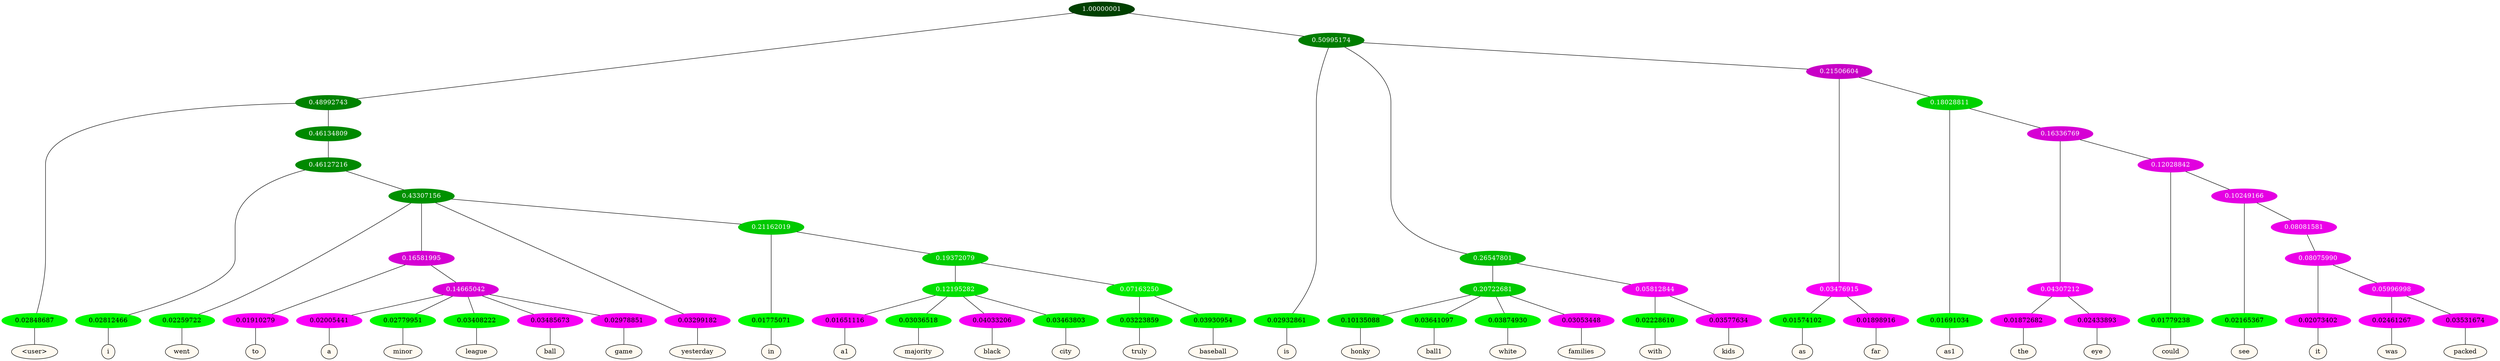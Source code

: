 graph {
	node [format=png height=0.15 nodesep=0.001 ordering=out overlap=prism overlap_scaling=0.01 ranksep=0.001 ratio=0.2 style=filled width=0.15]
	{
		rank=same
		a_w_3 [label="\<user\>" color=black fillcolor=floralwhite style="filled,solid"]
		a_w_13 [label=i color=black fillcolor=floralwhite style="filled,solid"]
		a_w_25 [label=went color=black fillcolor=floralwhite style="filled,solid"]
		a_w_31 [label=to color=black fillcolor=floralwhite style="filled,solid"]
		a_w_39 [label=a color=black fillcolor=floralwhite style="filled,solid"]
		a_w_40 [label=minor color=black fillcolor=floralwhite style="filled,solid"]
		a_w_41 [label=league color=black fillcolor=floralwhite style="filled,solid"]
		a_w_42 [label=ball color=black fillcolor=floralwhite style="filled,solid"]
		a_w_43 [label=game color=black fillcolor=floralwhite style="filled,solid"]
		a_w_27 [label=yesterday color=black fillcolor=floralwhite style="filled,solid"]
		a_w_33 [label=in color=black fillcolor=floralwhite style="filled,solid"]
		a_w_48 [label=a1 color=black fillcolor=floralwhite style="filled,solid"]
		a_w_49 [label=majority color=black fillcolor=floralwhite style="filled,solid"]
		a_w_50 [label=black color=black fillcolor=floralwhite style="filled,solid"]
		a_w_51 [label=city color=black fillcolor=floralwhite style="filled,solid"]
		a_w_52 [label=truly color=black fillcolor=floralwhite style="filled,solid"]
		a_w_53 [label=baseball color=black fillcolor=floralwhite style="filled,solid"]
		a_w_5 [label=is color=black fillcolor=floralwhite style="filled,solid"]
		a_w_15 [label=honky color=black fillcolor=floralwhite style="filled,solid"]
		a_w_16 [label=ball1 color=black fillcolor=floralwhite style="filled,solid"]
		a_w_17 [label=white color=black fillcolor=floralwhite style="filled,solid"]
		a_w_18 [label=families color=black fillcolor=floralwhite style="filled,solid"]
		a_w_19 [label=with color=black fillcolor=floralwhite style="filled,solid"]
		a_w_20 [label=kids color=black fillcolor=floralwhite style="filled,solid"]
		a_w_21 [label=as color=black fillcolor=floralwhite style="filled,solid"]
		a_w_22 [label=far color=black fillcolor=floralwhite style="filled,solid"]
		a_w_23 [label=as1 color=black fillcolor=floralwhite style="filled,solid"]
		a_w_35 [label=the color=black fillcolor=floralwhite style="filled,solid"]
		a_w_36 [label=eye color=black fillcolor=floralwhite style="filled,solid"]
		a_w_37 [label=could color=black fillcolor=floralwhite style="filled,solid"]
		a_w_46 [label=see color=black fillcolor=floralwhite style="filled,solid"]
		a_w_55 [label=it color=black fillcolor=floralwhite style="filled,solid"]
		a_w_57 [label=was color=black fillcolor=floralwhite style="filled,solid"]
		a_w_58 [label=packed color=black fillcolor=floralwhite style="filled,solid"]
	}
	a_n_3 -- a_w_3
	a_n_13 -- a_w_13
	a_n_25 -- a_w_25
	a_n_31 -- a_w_31
	a_n_39 -- a_w_39
	a_n_40 -- a_w_40
	a_n_41 -- a_w_41
	a_n_42 -- a_w_42
	a_n_43 -- a_w_43
	a_n_27 -- a_w_27
	a_n_33 -- a_w_33
	a_n_48 -- a_w_48
	a_n_49 -- a_w_49
	a_n_50 -- a_w_50
	a_n_51 -- a_w_51
	a_n_52 -- a_w_52
	a_n_53 -- a_w_53
	a_n_5 -- a_w_5
	a_n_15 -- a_w_15
	a_n_16 -- a_w_16
	a_n_17 -- a_w_17
	a_n_18 -- a_w_18
	a_n_19 -- a_w_19
	a_n_20 -- a_w_20
	a_n_21 -- a_w_21
	a_n_22 -- a_w_22
	a_n_23 -- a_w_23
	a_n_35 -- a_w_35
	a_n_36 -- a_w_36
	a_n_37 -- a_w_37
	a_n_46 -- a_w_46
	a_n_55 -- a_w_55
	a_n_57 -- a_w_57
	a_n_58 -- a_w_58
	{
		rank=same
		a_n_3 [label=0.02848687 color="0.334 1.000 0.972" fontcolor=black]
		a_n_13 [label=0.02812466 color="0.334 1.000 0.972" fontcolor=black]
		a_n_25 [label=0.02259722 color="0.334 1.000 0.977" fontcolor=black]
		a_n_31 [label=0.01910279 color="0.835 1.000 0.981" fontcolor=black]
		a_n_39 [label=0.02005441 color="0.835 1.000 0.980" fontcolor=black]
		a_n_40 [label=0.02779951 color="0.334 1.000 0.972" fontcolor=black]
		a_n_41 [label=0.03408222 color="0.334 1.000 0.966" fontcolor=black]
		a_n_42 [label=0.03485673 color="0.835 1.000 0.965" fontcolor=black]
		a_n_43 [label=0.02978851 color="0.835 1.000 0.970" fontcolor=black]
		a_n_27 [label=0.03299182 color="0.835 1.000 0.967" fontcolor=black]
		a_n_33 [label=0.01775071 color="0.334 1.000 0.982" fontcolor=black]
		a_n_48 [label=0.01651116 color="0.835 1.000 0.983" fontcolor=black]
		a_n_49 [label=0.03036518 color="0.334 1.000 0.970" fontcolor=black]
		a_n_50 [label=0.04033206 color="0.835 1.000 0.960" fontcolor=black]
		a_n_51 [label=0.03463803 color="0.334 1.000 0.965" fontcolor=black]
		a_n_52 [label=0.03223859 color="0.334 1.000 0.968" fontcolor=black]
		a_n_53 [label=0.03930954 color="0.334 1.000 0.961" fontcolor=black]
		a_n_5 [label=0.02932861 color="0.334 1.000 0.971" fontcolor=black]
		a_n_15 [label=0.10135088 color="0.334 1.000 0.899" fontcolor=black]
		a_n_16 [label=0.03641097 color="0.334 1.000 0.964" fontcolor=black]
		a_n_17 [label=0.03874930 color="0.334 1.000 0.961" fontcolor=black]
		a_n_18 [label=0.03053448 color="0.835 1.000 0.969" fontcolor=black]
		a_n_19 [label=0.02228610 color="0.334 1.000 0.978" fontcolor=black]
		a_n_20 [label=0.03577634 color="0.835 1.000 0.964" fontcolor=black]
		a_n_21 [label=0.01574102 color="0.334 1.000 0.984" fontcolor=black]
		a_n_22 [label=0.01898916 color="0.835 1.000 0.981" fontcolor=black]
		a_n_23 [label=0.01691034 color="0.334 1.000 0.983" fontcolor=black]
		a_n_35 [label=0.01872682 color="0.835 1.000 0.981" fontcolor=black]
		a_n_36 [label=0.02433893 color="0.835 1.000 0.976" fontcolor=black]
		a_n_37 [label=0.01779238 color="0.334 1.000 0.982" fontcolor=black]
		a_n_46 [label=0.02165367 color="0.334 1.000 0.978" fontcolor=black]
		a_n_55 [label=0.02073402 color="0.835 1.000 0.979" fontcolor=black]
		a_n_57 [label=0.02461267 color="0.835 1.000 0.975" fontcolor=black]
		a_n_58 [label=0.03531674 color="0.835 1.000 0.965" fontcolor=black]
	}
	a_n_0 [label=1.00000001 color="0.334 1.000 0.250" fontcolor=grey99]
	a_n_1 [label=0.48992743 color="0.334 1.000 0.510" fontcolor=grey99]
	a_n_0 -- a_n_1
	a_n_2 [label=0.50995174 color="0.334 1.000 0.490" fontcolor=grey99]
	a_n_0 -- a_n_2
	a_n_1 -- a_n_3
	a_n_4 [label=0.46134809 color="0.334 1.000 0.539" fontcolor=grey99]
	a_n_1 -- a_n_4
	a_n_2 -- a_n_5
	a_n_6 [label=0.26547801 color="0.334 1.000 0.735" fontcolor=grey99]
	a_n_2 -- a_n_6
	a_n_7 [label=0.21506604 color="0.835 1.000 0.785" fontcolor=grey99]
	a_n_2 -- a_n_7
	a_n_8 [label=0.46127216 color="0.334 1.000 0.539" fontcolor=grey99]
	a_n_4 -- a_n_8
	a_n_9 [label=0.20722681 color="0.334 1.000 0.793" fontcolor=grey99]
	a_n_6 -- a_n_9
	a_n_10 [label=0.05812844 color="0.835 1.000 0.942" fontcolor=grey99]
	a_n_6 -- a_n_10
	a_n_11 [label=0.03476915 color="0.835 1.000 0.965" fontcolor=grey99]
	a_n_7 -- a_n_11
	a_n_12 [label=0.18028811 color="0.334 1.000 0.820" fontcolor=grey99]
	a_n_7 -- a_n_12
	a_n_8 -- a_n_13
	a_n_14 [label=0.43307156 color="0.334 1.000 0.567" fontcolor=grey99]
	a_n_8 -- a_n_14
	a_n_9 -- a_n_15
	a_n_9 -- a_n_16
	a_n_9 -- a_n_17
	a_n_9 -- a_n_18
	a_n_10 -- a_n_19
	a_n_10 -- a_n_20
	a_n_11 -- a_n_21
	a_n_11 -- a_n_22
	a_n_12 -- a_n_23
	a_n_24 [label=0.16336769 color="0.835 1.000 0.837" fontcolor=grey99]
	a_n_12 -- a_n_24
	a_n_14 -- a_n_25
	a_n_26 [label=0.16581995 color="0.835 1.000 0.834" fontcolor=grey99]
	a_n_14 -- a_n_26
	a_n_14 -- a_n_27
	a_n_28 [label=0.21162019 color="0.334 1.000 0.788" fontcolor=grey99]
	a_n_14 -- a_n_28
	a_n_29 [label=0.04307212 color="0.835 1.000 0.957" fontcolor=grey99]
	a_n_24 -- a_n_29
	a_n_30 [label=0.12028842 color="0.835 1.000 0.880" fontcolor=grey99]
	a_n_24 -- a_n_30
	a_n_26 -- a_n_31
	a_n_32 [label=0.14665042 color="0.835 1.000 0.853" fontcolor=grey99]
	a_n_26 -- a_n_32
	a_n_28 -- a_n_33
	a_n_34 [label=0.19372079 color="0.334 1.000 0.806" fontcolor=grey99]
	a_n_28 -- a_n_34
	a_n_29 -- a_n_35
	a_n_29 -- a_n_36
	a_n_30 -- a_n_37
	a_n_38 [label=0.10249166 color="0.835 1.000 0.898" fontcolor=grey99]
	a_n_30 -- a_n_38
	a_n_32 -- a_n_39
	a_n_32 -- a_n_40
	a_n_32 -- a_n_41
	a_n_32 -- a_n_42
	a_n_32 -- a_n_43
	a_n_44 [label=0.12195282 color="0.334 1.000 0.878" fontcolor=grey99]
	a_n_34 -- a_n_44
	a_n_45 [label=0.07163250 color="0.334 1.000 0.928" fontcolor=grey99]
	a_n_34 -- a_n_45
	a_n_38 -- a_n_46
	a_n_47 [label=0.08081581 color="0.835 1.000 0.919" fontcolor=grey99]
	a_n_38 -- a_n_47
	a_n_44 -- a_n_48
	a_n_44 -- a_n_49
	a_n_44 -- a_n_50
	a_n_44 -- a_n_51
	a_n_45 -- a_n_52
	a_n_45 -- a_n_53
	a_n_54 [label=0.08075990 color="0.835 1.000 0.919" fontcolor=grey99]
	a_n_47 -- a_n_54
	a_n_54 -- a_n_55
	a_n_56 [label=0.05996998 color="0.835 1.000 0.940" fontcolor=grey99]
	a_n_54 -- a_n_56
	a_n_56 -- a_n_57
	a_n_56 -- a_n_58
}

